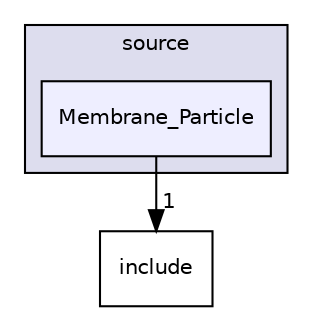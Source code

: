 digraph "/Users/sajjad/virtual cell/Membrane_OBJ/source/Membrane_Particle" {
  compound=true
  node [ fontsize="10", fontname="Helvetica"];
  edge [ labelfontsize="10", labelfontname="Helvetica"];
  subgraph clusterdir_b2f33c71d4aa5e7af42a1ca61ff5af1b {
    graph [ bgcolor="#ddddee", pencolor="black", label="source" fontname="Helvetica", fontsize="10", URL="dir_b2f33c71d4aa5e7af42a1ca61ff5af1b.html"]
  dir_e125e8c4af272662556766de698b9d37 [shape=box, label="Membrane_Particle", style="filled", fillcolor="#eeeeff", pencolor="black", URL="dir_e125e8c4af272662556766de698b9d37.html"];
  }
  dir_d44c64559bbebec7f509842c48db8b23 [shape=box label="include" URL="dir_d44c64559bbebec7f509842c48db8b23.html"];
  dir_e125e8c4af272662556766de698b9d37->dir_d44c64559bbebec7f509842c48db8b23 [headlabel="1", labeldistance=1.5 headhref="dir_000014_000005.html"];
}
